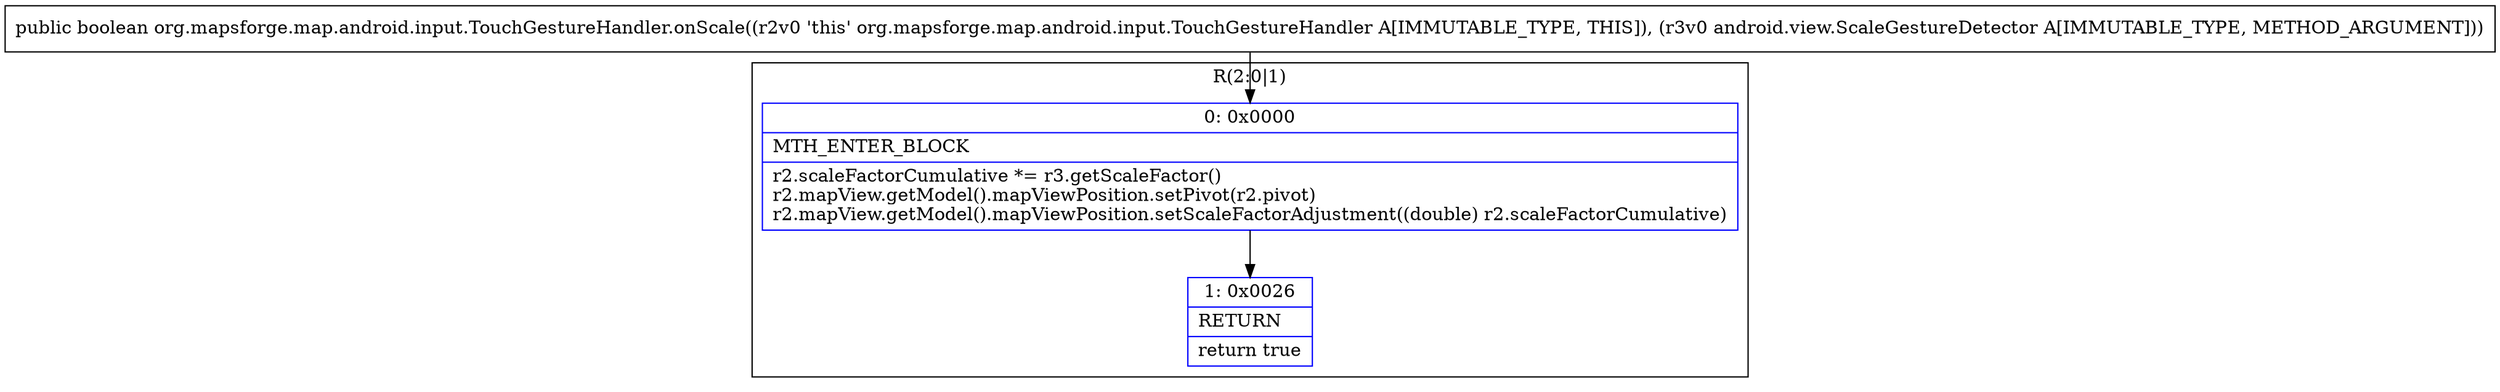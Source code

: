 digraph "CFG fororg.mapsforge.map.android.input.TouchGestureHandler.onScale(Landroid\/view\/ScaleGestureDetector;)Z" {
subgraph cluster_Region_1662988260 {
label = "R(2:0|1)";
node [shape=record,color=blue];
Node_0 [shape=record,label="{0\:\ 0x0000|MTH_ENTER_BLOCK\l|r2.scaleFactorCumulative *= r3.getScaleFactor()\lr2.mapView.getModel().mapViewPosition.setPivot(r2.pivot)\lr2.mapView.getModel().mapViewPosition.setScaleFactorAdjustment((double) r2.scaleFactorCumulative)\l}"];
Node_1 [shape=record,label="{1\:\ 0x0026|RETURN\l|return true\l}"];
}
MethodNode[shape=record,label="{public boolean org.mapsforge.map.android.input.TouchGestureHandler.onScale((r2v0 'this' org.mapsforge.map.android.input.TouchGestureHandler A[IMMUTABLE_TYPE, THIS]), (r3v0 android.view.ScaleGestureDetector A[IMMUTABLE_TYPE, METHOD_ARGUMENT])) }"];
MethodNode -> Node_0;
Node_0 -> Node_1;
}

